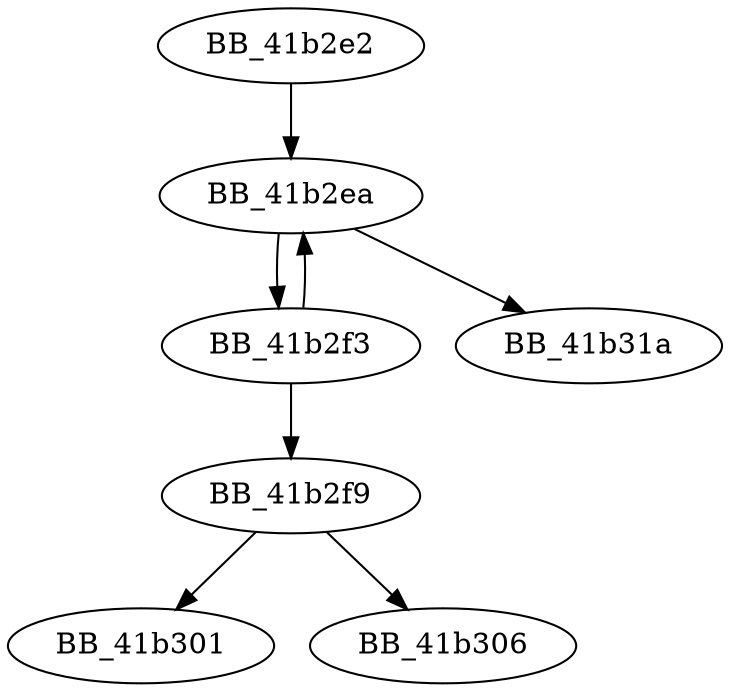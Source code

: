 DiGraph __get_errno_from_oserr{
BB_41b2e2->BB_41b2ea
BB_41b2ea->BB_41b2f3
BB_41b2ea->BB_41b31a
BB_41b2f3->BB_41b2ea
BB_41b2f3->BB_41b2f9
BB_41b2f9->BB_41b301
BB_41b2f9->BB_41b306
}
